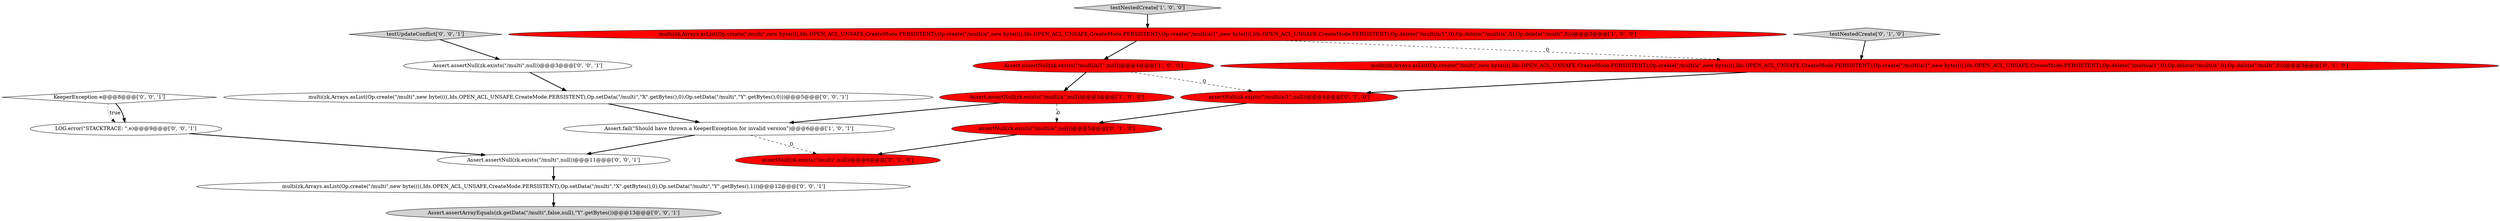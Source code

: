 digraph {
17 [style = filled, label = "multi(zk,Arrays.asList(Op.create(\"/multi\",new byte((((,Ids.OPEN_ACL_UNSAFE,CreateMode.PERSISTENT),Op.setData(\"/multi\",\"X\".getBytes(),0),Op.setData(\"/multi\",\"Y\".getBytes(),0)))@@@5@@@['0', '0', '1']", fillcolor = white, shape = ellipse image = "AAA0AAABBB3BBB"];
7 [style = filled, label = "assertNull(zk.exists(\"/multi/a/1\",null))@@@4@@@['0', '1', '0']", fillcolor = red, shape = ellipse image = "AAA1AAABBB2BBB"];
12 [style = filled, label = "Assert.assertNull(zk.exists(\"/multi\",null))@@@3@@@['0', '0', '1']", fillcolor = white, shape = ellipse image = "AAA0AAABBB3BBB"];
3 [style = filled, label = "multi(zk,Arrays.asList(Op.create(\"/multi\",new byte((((,Ids.OPEN_ACL_UNSAFE,CreateMode.PERSISTENT),Op.create(\"/multi/a\",new byte((((,Ids.OPEN_ACL_UNSAFE,CreateMode.PERSISTENT),Op.create(\"/multi/a/1\",new byte((((,Ids.OPEN_ACL_UNSAFE,CreateMode.PERSISTENT),Op.delete(\"/multi/a/1\",0),Op.delete(\"/multi/a\",0),Op.delete(\"/multi\",0)))@@@3@@@['1', '0', '0']", fillcolor = red, shape = ellipse image = "AAA1AAABBB1BBB"];
13 [style = filled, label = "Assert.assertArrayEquals(zk.getData(\"/multi\",false,null),\"Y\".getBytes())@@@13@@@['0', '0', '1']", fillcolor = lightgray, shape = ellipse image = "AAA0AAABBB3BBB"];
15 [style = filled, label = "Assert.assertNull(zk.exists(\"/multi\",null))@@@11@@@['0', '0', '1']", fillcolor = white, shape = ellipse image = "AAA0AAABBB3BBB"];
1 [style = filled, label = "testNestedCreate['1', '0', '0']", fillcolor = lightgray, shape = diamond image = "AAA0AAABBB1BBB"];
2 [style = filled, label = "Assert.fail(\"Should have thrown a KeeperException for invalid version\")@@@6@@@['1', '0', '1']", fillcolor = white, shape = ellipse image = "AAA0AAABBB1BBB"];
4 [style = filled, label = "Assert.assertNull(zk.exists(\"/multi/a\",null))@@@5@@@['1', '0', '0']", fillcolor = red, shape = ellipse image = "AAA1AAABBB1BBB"];
14 [style = filled, label = "testUpdateConflict['0', '0', '1']", fillcolor = lightgray, shape = diamond image = "AAA0AAABBB3BBB"];
0 [style = filled, label = "Assert.assertNull(zk.exists(\"/multi/a/1\",null))@@@4@@@['1', '0', '0']", fillcolor = red, shape = ellipse image = "AAA1AAABBB1BBB"];
11 [style = filled, label = "KeeperException e@@@8@@@['0', '0', '1']", fillcolor = white, shape = diamond image = "AAA0AAABBB3BBB"];
8 [style = filled, label = "multi(zk,Arrays.asList(Op.create(\"/multi\",new byte((((,Ids.OPEN_ACL_UNSAFE,CreateMode.PERSISTENT),Op.create(\"/multi/a\",new byte((((,Ids.OPEN_ACL_UNSAFE,CreateMode.PERSISTENT),Op.create(\"/multi/a/1\",new byte((((,Ids.OPEN_ACL_UNSAFE,CreateMode.PERSISTENT),Op.delete(\"/multi/a/1\",0),Op.delete(\"/multi/a\",0),Op.delete(\"/multi\",0)))@@@3@@@['0', '1', '0']", fillcolor = red, shape = ellipse image = "AAA1AAABBB2BBB"];
10 [style = filled, label = "LOG.error(\"STACKTRACE: \",e)@@@9@@@['0', '0', '1']", fillcolor = white, shape = ellipse image = "AAA0AAABBB3BBB"];
16 [style = filled, label = "multi(zk,Arrays.asList(Op.create(\"/multi\",new byte((((,Ids.OPEN_ACL_UNSAFE,CreateMode.PERSISTENT),Op.setData(\"/multi\",\"X\".getBytes(),0),Op.setData(\"/multi\",\"Y\".getBytes(),1)))@@@12@@@['0', '0', '1']", fillcolor = white, shape = ellipse image = "AAA0AAABBB3BBB"];
5 [style = filled, label = "assertNull(zk.exists(\"/multi\",null))@@@6@@@['0', '1', '0']", fillcolor = red, shape = ellipse image = "AAA1AAABBB2BBB"];
9 [style = filled, label = "testNestedCreate['0', '1', '0']", fillcolor = lightgray, shape = diamond image = "AAA0AAABBB2BBB"];
6 [style = filled, label = "assertNull(zk.exists(\"/multi/a\",null))@@@5@@@['0', '1', '0']", fillcolor = red, shape = ellipse image = "AAA1AAABBB2BBB"];
16->13 [style = bold, label=""];
10->15 [style = bold, label=""];
11->10 [style = dotted, label="true"];
12->17 [style = bold, label=""];
1->3 [style = bold, label=""];
4->2 [style = bold, label=""];
4->6 [style = dashed, label="0"];
9->8 [style = bold, label=""];
15->16 [style = bold, label=""];
3->0 [style = bold, label=""];
8->7 [style = bold, label=""];
6->5 [style = bold, label=""];
2->5 [style = dashed, label="0"];
17->2 [style = bold, label=""];
0->4 [style = bold, label=""];
11->10 [style = bold, label=""];
14->12 [style = bold, label=""];
7->6 [style = bold, label=""];
2->15 [style = bold, label=""];
3->8 [style = dashed, label="0"];
0->7 [style = dashed, label="0"];
}
